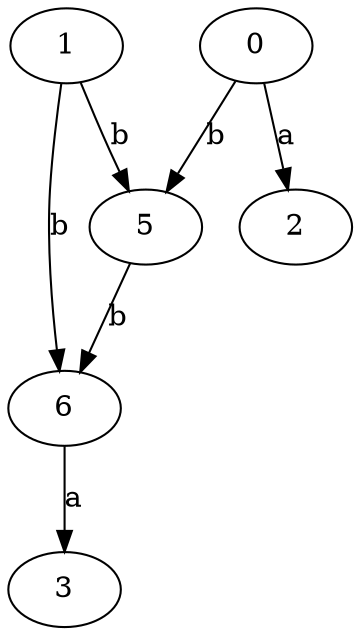 strict digraph  {
1;
2;
0;
3;
5;
6;
1 -> 5  [label=b];
1 -> 6  [label=b];
0 -> 2  [label=a];
0 -> 5  [label=b];
5 -> 6  [label=b];
6 -> 3  [label=a];
}

